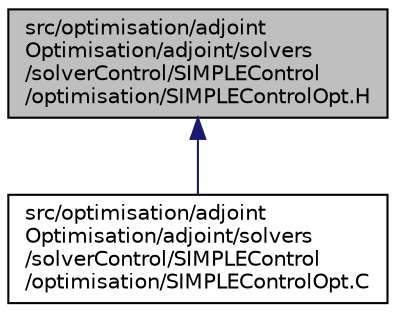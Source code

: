 digraph "src/optimisation/adjointOptimisation/adjoint/solvers/solverControl/SIMPLEControl/optimisation/SIMPLEControlOpt.H"
{
  bgcolor="transparent";
  edge [fontname="Helvetica",fontsize="10",labelfontname="Helvetica",labelfontsize="10"];
  node [fontname="Helvetica",fontsize="10",shape=record];
  Node1 [label="src/optimisation/adjoint\lOptimisation/adjoint/solvers\l/solverControl/SIMPLEControl\l/optimisation/SIMPLEControlOpt.H",height=0.2,width=0.4,color="black", fillcolor="grey75", style="filled" fontcolor="black"];
  Node1 -> Node2 [dir="back",color="midnightblue",fontsize="10",style="solid",fontname="Helvetica"];
  Node2 [label="src/optimisation/adjoint\lOptimisation/adjoint/solvers\l/solverControl/SIMPLEControl\l/optimisation/SIMPLEControlOpt.C",height=0.2,width=0.4,color="black",URL="$SIMPLEControlOpt_8C.html"];
}
